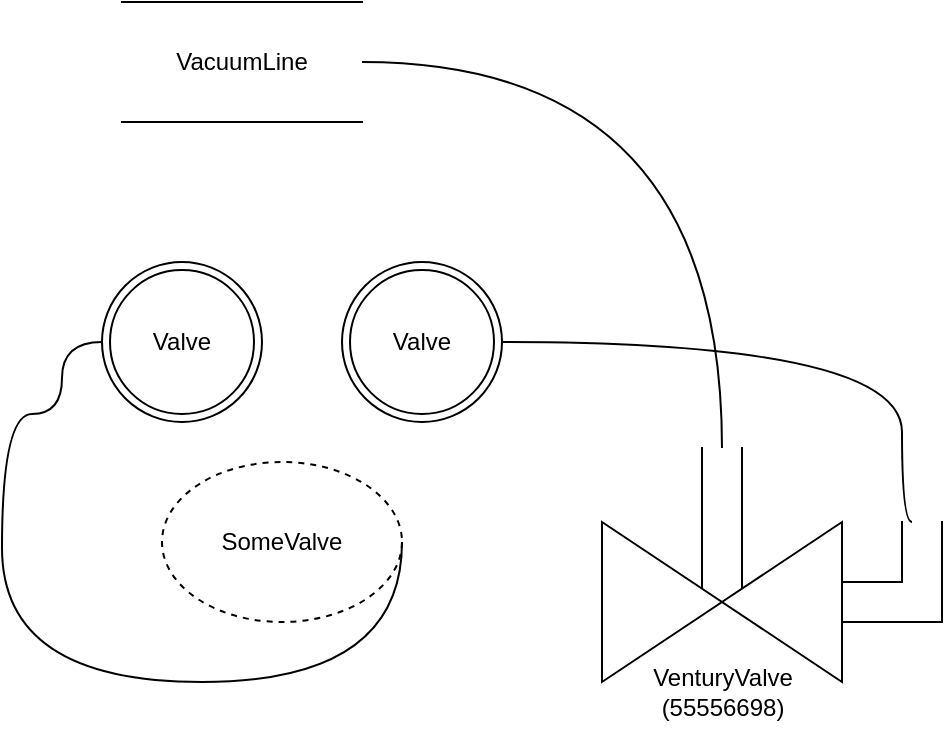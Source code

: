 <mxfile version="21.3.7" type="github">
  <diagram name="Страница 1" id="jrsHynhLpEYHkNdm0cTI">
    <mxGraphModel dx="603" dy="355" grid="1" gridSize="10" guides="1" tooltips="1" connect="1" arrows="1" fold="1" page="1" pageScale="1" pageWidth="827" pageHeight="1169" math="0" shadow="0">
      <root>
        <mxCell id="0" />
        <mxCell id="1" parent="0" />
        <mxCell id="Kp3_UITj3tT_qzZ9Iucl-1" value="Valve" style="ellipse;shape=doubleEllipse;whiteSpace=wrap;html=1;aspect=fixed;" vertex="1" parent="1">
          <mxGeometry x="250" y="250" width="80" height="80" as="geometry" />
        </mxCell>
        <mxCell id="Kp3_UITj3tT_qzZ9Iucl-2" value="Valve" style="ellipse;shape=doubleEllipse;whiteSpace=wrap;html=1;aspect=fixed;" vertex="1" parent="1">
          <mxGeometry x="370" y="250" width="80" height="80" as="geometry" />
        </mxCell>
        <mxCell id="Kp3_UITj3tT_qzZ9Iucl-3" value="VacuumLine" style="shape=partialRectangle;whiteSpace=wrap;html=1;left=0;right=0;fillColor=none;" vertex="1" parent="1">
          <mxGeometry x="260" y="120" width="120" height="60" as="geometry" />
        </mxCell>
        <mxCell id="Kp3_UITj3tT_qzZ9Iucl-4" value="" style="triangle;whiteSpace=wrap;html=1;" vertex="1" parent="1">
          <mxGeometry x="500" y="380" width="60" height="80" as="geometry" />
        </mxCell>
        <mxCell id="Kp3_UITj3tT_qzZ9Iucl-5" value="" style="triangle;whiteSpace=wrap;html=1;rotation=-180;" vertex="1" parent="1">
          <mxGeometry x="560" y="380" width="60" height="80" as="geometry" />
        </mxCell>
        <mxCell id="Kp3_UITj3tT_qzZ9Iucl-8" value="" style="shape=partialRectangle;whiteSpace=wrap;html=1;left=0;right=0;fillColor=none;rotation=90;" vertex="1" parent="1">
          <mxGeometry x="525" y="368" width="70" height="20" as="geometry" />
        </mxCell>
        <mxCell id="Kp3_UITj3tT_qzZ9Iucl-9" value="" style="shape=partialRectangle;whiteSpace=wrap;html=1;left=0;right=0;fillColor=none;" vertex="1" parent="1">
          <mxGeometry x="620" y="410" width="30" height="20" as="geometry" />
        </mxCell>
        <mxCell id="Kp3_UITj3tT_qzZ9Iucl-10" value="" style="shape=partialRectangle;whiteSpace=wrap;html=1;left=0;right=0;fillColor=none;rotation=-90;" vertex="1" parent="1">
          <mxGeometry x="645" y="385" width="30" height="20" as="geometry" />
        </mxCell>
        <mxCell id="Kp3_UITj3tT_qzZ9Iucl-12" value="SomeValve" style="ellipse;whiteSpace=wrap;html=1;dashed=1;" vertex="1" parent="1">
          <mxGeometry x="280" y="350" width="120" height="80" as="geometry" />
        </mxCell>
        <mxCell id="Kp3_UITj3tT_qzZ9Iucl-13" value="" style="endArrow=none;html=1;rounded=0;exitX=1;exitY=0.5;exitDx=0;exitDy=0;edgeStyle=orthogonalEdgeStyle;curved=1;entryX=0;entryY=0.5;entryDx=0;entryDy=0;" edge="1" parent="1" source="Kp3_UITj3tT_qzZ9Iucl-12" target="Kp3_UITj3tT_qzZ9Iucl-1">
          <mxGeometry width="50" height="50" relative="1" as="geometry">
            <mxPoint x="240" y="350" as="sourcePoint" />
            <mxPoint x="290" y="300" as="targetPoint" />
            <Array as="points">
              <mxPoint x="400" y="460" />
              <mxPoint x="200" y="460" />
              <mxPoint x="200" y="326" />
              <mxPoint x="230" y="326" />
            </Array>
          </mxGeometry>
        </mxCell>
        <mxCell id="Kp3_UITj3tT_qzZ9Iucl-14" value="" style="endArrow=none;html=1;rounded=0;exitX=1;exitY=0.25;exitDx=0;exitDy=0;edgeStyle=orthogonalEdgeStyle;curved=1;" edge="1" parent="1" source="Kp3_UITj3tT_qzZ9Iucl-10" target="Kp3_UITj3tT_qzZ9Iucl-2">
          <mxGeometry width="50" height="50" relative="1" as="geometry">
            <mxPoint x="240" y="410" as="sourcePoint" />
            <mxPoint x="290" y="360" as="targetPoint" />
            <Array as="points">
              <mxPoint x="650" y="290" />
            </Array>
          </mxGeometry>
        </mxCell>
        <mxCell id="Kp3_UITj3tT_qzZ9Iucl-15" value="" style="endArrow=none;html=1;rounded=0;entryX=0;entryY=0.5;entryDx=0;entryDy=0;exitX=1;exitY=0.5;exitDx=0;exitDy=0;edgeStyle=orthogonalEdgeStyle;curved=1;" edge="1" parent="1" source="Kp3_UITj3tT_qzZ9Iucl-3" target="Kp3_UITj3tT_qzZ9Iucl-8">
          <mxGeometry width="50" height="50" relative="1" as="geometry">
            <mxPoint x="240" y="390" as="sourcePoint" />
            <mxPoint x="290" y="340" as="targetPoint" />
          </mxGeometry>
        </mxCell>
        <mxCell id="Kp3_UITj3tT_qzZ9Iucl-16" value="" style="endArrow=none;html=1;rounded=0;entryX=0;entryY=1;entryDx=0;entryDy=0;exitX=1;exitY=1;exitDx=0;exitDy=0;edgeStyle=orthogonalEdgeStyle;" edge="1" parent="1" source="Kp3_UITj3tT_qzZ9Iucl-9" target="Kp3_UITj3tT_qzZ9Iucl-10">
          <mxGeometry width="50" height="50" relative="1" as="geometry">
            <mxPoint x="540" y="420" as="sourcePoint" />
            <mxPoint x="590" y="370" as="targetPoint" />
            <Array as="points">
              <mxPoint x="670" y="430" />
            </Array>
          </mxGeometry>
        </mxCell>
        <mxCell id="Kp3_UITj3tT_qzZ9Iucl-17" value="VenturyValve&lt;br&gt;(55556698)" style="text;html=1;align=center;verticalAlign=middle;resizable=0;points=[];autosize=1;strokeColor=none;fillColor=none;" vertex="1" parent="1">
          <mxGeometry x="515" y="445" width="90" height="40" as="geometry" />
        </mxCell>
      </root>
    </mxGraphModel>
  </diagram>
</mxfile>
